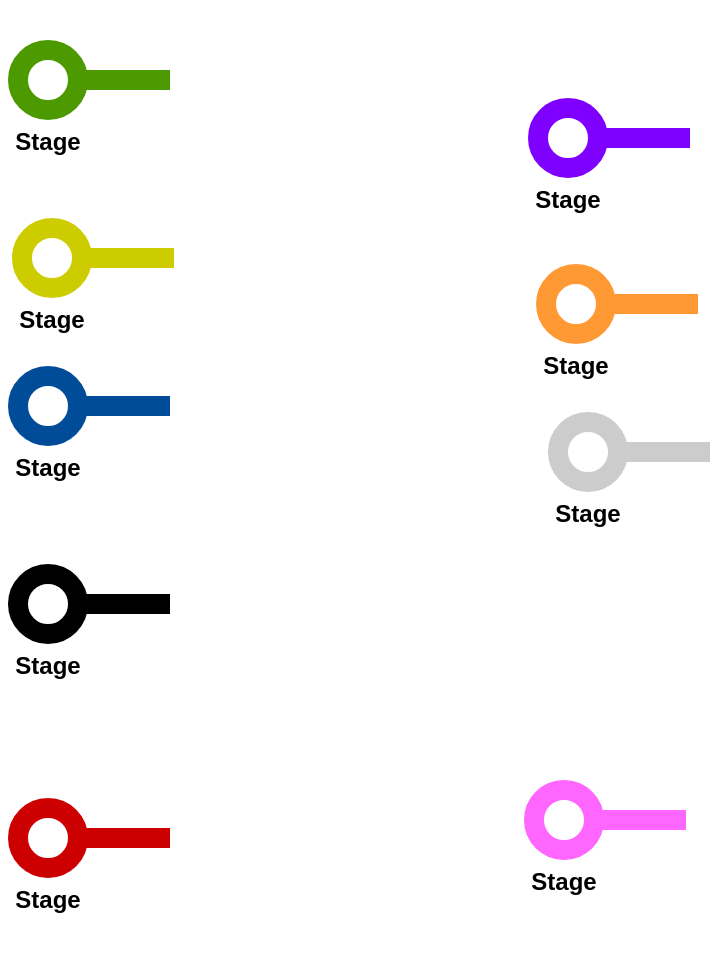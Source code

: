 <mxfile version="22.0.8" type="github">
  <diagram id="ej8ITI8DgRlynaLAY_jn" name="Seite-1">
    <mxGraphModel dx="4180" dy="3133" grid="0" gridSize="10" guides="1" tooltips="1" connect="1" arrows="1" fold="1" page="1" pageScale="1" pageWidth="3300" pageHeight="2339" math="0" shadow="0">
      <root>
        <mxCell id="0" />
        <mxCell id="1" parent="0" />
        <mxCell id="7Kinel-RLKGkp3Gv7fs0-1" value="" style="group;strokeColor=none;strokeWidth=1;fontSize=12;" vertex="1" connectable="0" parent="1">
          <mxGeometry x="-730" y="-525" width="80" height="80" as="geometry" />
        </mxCell>
        <mxCell id="7Kinel-RLKGkp3Gv7fs0-2" value="" style="group;fillColor=none;strokeColor=none;fontSize=16;" vertex="1" connectable="0" parent="7Kinel-RLKGkp3Gv7fs0-1">
          <mxGeometry width="80" height="80" as="geometry" />
        </mxCell>
        <mxCell id="7Kinel-RLKGkp3Gv7fs0-3" value="" style="group;strokeColor=none;fontSize=16;" vertex="1" connectable="0" parent="7Kinel-RLKGkp3Gv7fs0-1">
          <mxGeometry width="80" height="80" as="geometry" />
        </mxCell>
        <mxCell id="7Kinel-RLKGkp3Gv7fs0-4" value="" style="whiteSpace=wrap;html=1;aspect=fixed;fillColor=none;strokeColor=none;fontSize=16;" vertex="1" parent="7Kinel-RLKGkp3Gv7fs0-1">
          <mxGeometry width="80" height="80" as="geometry" />
        </mxCell>
        <mxCell id="7Kinel-RLKGkp3Gv7fs0-5" value="" style="endArrow=none;html=1;exitX=0;exitY=0.5;exitDx=0;exitDy=0;entryX=1;entryY=0.5;entryDx=0;entryDy=0;strokeWidth=10;fillColor=#e3c800;strokeColor=#004C99;rounded=0;fontSize=12;startSize=8;endSize=8;curved=1;" edge="1" parent="7Kinel-RLKGkp3Gv7fs0-1" source="7Kinel-RLKGkp3Gv7fs0-4" target="7Kinel-RLKGkp3Gv7fs0-4">
          <mxGeometry width="50" height="50" relative="1" as="geometry">
            <mxPoint x="160" y="110" as="sourcePoint" />
            <mxPoint x="210" y="60" as="targetPoint" />
          </mxGeometry>
        </mxCell>
        <mxCell id="7Kinel-RLKGkp3Gv7fs0-6" value="&lt;h5 style=&quot;font-size: 12px;&quot;&gt;Stage&lt;/h5&gt;" style="ellipse;whiteSpace=wrap;html=1;aspect=fixed;strokeColor=#004C99;strokeWidth=10;fillColor=#ffffff;gradientColor=none;align=center;verticalAlign=top;fontSize=12;spacingTop=12;" vertex="1" parent="7Kinel-RLKGkp3Gv7fs0-1">
          <mxGeometry x="4" y="25" width="30" height="30" as="geometry" />
        </mxCell>
        <mxCell id="7Kinel-RLKGkp3Gv7fs0-7" value="" style="group;strokeColor=none;strokeWidth=1;fontSize=12;" vertex="1" connectable="0" parent="1">
          <mxGeometry x="-730" y="-688" width="80" height="80" as="geometry" />
        </mxCell>
        <mxCell id="7Kinel-RLKGkp3Gv7fs0-8" value="" style="group;fillColor=none;strokeColor=none;fontSize=16;" vertex="1" connectable="0" parent="7Kinel-RLKGkp3Gv7fs0-7">
          <mxGeometry width="80" height="80" as="geometry" />
        </mxCell>
        <mxCell id="7Kinel-RLKGkp3Gv7fs0-9" value="" style="group;strokeColor=none;fontSize=16;" vertex="1" connectable="0" parent="7Kinel-RLKGkp3Gv7fs0-7">
          <mxGeometry width="80" height="80" as="geometry" />
        </mxCell>
        <mxCell id="7Kinel-RLKGkp3Gv7fs0-10" value="" style="whiteSpace=wrap;html=1;aspect=fixed;fillColor=none;strokeColor=none;fontSize=16;" vertex="1" parent="7Kinel-RLKGkp3Gv7fs0-7">
          <mxGeometry width="80" height="80" as="geometry" />
        </mxCell>
        <mxCell id="7Kinel-RLKGkp3Gv7fs0-11" value="" style="endArrow=none;html=1;exitX=0;exitY=0.5;exitDx=0;exitDy=0;entryX=1;entryY=0.5;entryDx=0;entryDy=0;strokeWidth=10;fillColor=#e3c800;strokeColor=#4D9900;rounded=0;fontSize=12;startSize=8;endSize=8;curved=1;" edge="1" parent="7Kinel-RLKGkp3Gv7fs0-7" source="7Kinel-RLKGkp3Gv7fs0-10" target="7Kinel-RLKGkp3Gv7fs0-10">
          <mxGeometry width="50" height="50" relative="1" as="geometry">
            <mxPoint x="160" y="110" as="sourcePoint" />
            <mxPoint x="210" y="60" as="targetPoint" />
          </mxGeometry>
        </mxCell>
        <mxCell id="7Kinel-RLKGkp3Gv7fs0-12" value="&lt;h5 style=&quot;font-size: 12px;&quot;&gt;Stage&lt;/h5&gt;" style="ellipse;whiteSpace=wrap;html=1;aspect=fixed;strokeColor=#4D9900;strokeWidth=10;fillColor=#ffffff;gradientColor=none;align=center;verticalAlign=top;fontSize=12;spacingTop=12;" vertex="1" parent="7Kinel-RLKGkp3Gv7fs0-7">
          <mxGeometry x="4" y="25" width="30" height="30" as="geometry" />
        </mxCell>
        <mxCell id="7Kinel-RLKGkp3Gv7fs0-13" value="" style="group;strokeColor=none;strokeWidth=1;fontSize=12;" vertex="1" connectable="0" parent="1">
          <mxGeometry x="-730" y="-426" width="80" height="80" as="geometry" />
        </mxCell>
        <mxCell id="7Kinel-RLKGkp3Gv7fs0-14" value="" style="group;fillColor=none;strokeColor=none;fontSize=16;" vertex="1" connectable="0" parent="7Kinel-RLKGkp3Gv7fs0-13">
          <mxGeometry width="80" height="80" as="geometry" />
        </mxCell>
        <mxCell id="7Kinel-RLKGkp3Gv7fs0-15" value="" style="group;strokeColor=none;fontSize=16;" vertex="1" connectable="0" parent="7Kinel-RLKGkp3Gv7fs0-13">
          <mxGeometry width="80" height="80" as="geometry" />
        </mxCell>
        <mxCell id="7Kinel-RLKGkp3Gv7fs0-16" value="" style="whiteSpace=wrap;html=1;aspect=fixed;fillColor=none;strokeColor=none;fontSize=16;" vertex="1" parent="7Kinel-RLKGkp3Gv7fs0-13">
          <mxGeometry width="80" height="80" as="geometry" />
        </mxCell>
        <mxCell id="7Kinel-RLKGkp3Gv7fs0-17" value="" style="endArrow=none;html=1;exitX=0;exitY=0.5;exitDx=0;exitDy=0;entryX=1;entryY=0.5;entryDx=0;entryDy=0;strokeWidth=10;fillColor=#e3c800;strokeColor=#000000;rounded=0;fontSize=12;startSize=8;endSize=8;curved=1;" edge="1" parent="7Kinel-RLKGkp3Gv7fs0-13" source="7Kinel-RLKGkp3Gv7fs0-16" target="7Kinel-RLKGkp3Gv7fs0-16">
          <mxGeometry width="50" height="50" relative="1" as="geometry">
            <mxPoint x="160" y="110" as="sourcePoint" />
            <mxPoint x="210" y="60" as="targetPoint" />
          </mxGeometry>
        </mxCell>
        <mxCell id="7Kinel-RLKGkp3Gv7fs0-18" value="&lt;h5 style=&quot;font-size: 12px;&quot;&gt;Stage&lt;/h5&gt;" style="ellipse;whiteSpace=wrap;html=1;aspect=fixed;strokeColor=#000000;strokeWidth=10;fillColor=#ffffff;gradientColor=none;align=center;verticalAlign=top;fontSize=12;spacingTop=12;" vertex="1" parent="7Kinel-RLKGkp3Gv7fs0-13">
          <mxGeometry x="4" y="25" width="30" height="30" as="geometry" />
        </mxCell>
        <mxCell id="7Kinel-RLKGkp3Gv7fs0-19" value="" style="group;strokeColor=none;strokeWidth=1;fontSize=12;" vertex="1" connectable="0" parent="1">
          <mxGeometry x="-730" y="-309" width="80" height="80" as="geometry" />
        </mxCell>
        <mxCell id="7Kinel-RLKGkp3Gv7fs0-20" value="" style="group;fillColor=none;strokeColor=none;fontSize=16;" vertex="1" connectable="0" parent="7Kinel-RLKGkp3Gv7fs0-19">
          <mxGeometry width="80" height="80" as="geometry" />
        </mxCell>
        <mxCell id="7Kinel-RLKGkp3Gv7fs0-21" value="" style="group;strokeColor=none;fontSize=16;" vertex="1" connectable="0" parent="7Kinel-RLKGkp3Gv7fs0-19">
          <mxGeometry width="80" height="80" as="geometry" />
        </mxCell>
        <mxCell id="7Kinel-RLKGkp3Gv7fs0-22" value="" style="whiteSpace=wrap;html=1;aspect=fixed;fillColor=none;strokeColor=none;fontSize=16;" vertex="1" parent="7Kinel-RLKGkp3Gv7fs0-19">
          <mxGeometry width="80" height="80" as="geometry" />
        </mxCell>
        <mxCell id="7Kinel-RLKGkp3Gv7fs0-23" value="" style="endArrow=none;html=1;exitX=0;exitY=0.5;exitDx=0;exitDy=0;entryX=1;entryY=0.5;entryDx=0;entryDy=0;strokeWidth=10;fillColor=#e3c800;strokeColor=#CC0000;rounded=0;fontSize=12;startSize=8;endSize=8;curved=1;" edge="1" parent="7Kinel-RLKGkp3Gv7fs0-19" source="7Kinel-RLKGkp3Gv7fs0-22" target="7Kinel-RLKGkp3Gv7fs0-22">
          <mxGeometry width="50" height="50" relative="1" as="geometry">
            <mxPoint x="160" y="110" as="sourcePoint" />
            <mxPoint x="210" y="60" as="targetPoint" />
          </mxGeometry>
        </mxCell>
        <mxCell id="7Kinel-RLKGkp3Gv7fs0-24" value="&lt;h5 style=&quot;font-size: 12px;&quot;&gt;Stage&lt;/h5&gt;" style="ellipse;whiteSpace=wrap;html=1;aspect=fixed;strokeColor=#CC0000;strokeWidth=10;fillColor=#ffffff;gradientColor=none;align=center;verticalAlign=top;fontSize=12;spacingTop=12;" vertex="1" parent="7Kinel-RLKGkp3Gv7fs0-19">
          <mxGeometry x="4" y="25" width="30" height="30" as="geometry" />
        </mxCell>
        <mxCell id="7Kinel-RLKGkp3Gv7fs0-25" value="" style="group;strokeColor=none;strokeWidth=1;fontSize=12;" vertex="1" connectable="0" parent="1">
          <mxGeometry x="-470" y="-659" width="80" height="80" as="geometry" />
        </mxCell>
        <mxCell id="7Kinel-RLKGkp3Gv7fs0-26" value="" style="group;fillColor=none;strokeColor=none;fontSize=16;" vertex="1" connectable="0" parent="7Kinel-RLKGkp3Gv7fs0-25">
          <mxGeometry width="80" height="80" as="geometry" />
        </mxCell>
        <mxCell id="7Kinel-RLKGkp3Gv7fs0-27" value="" style="group;strokeColor=none;fontSize=16;" vertex="1" connectable="0" parent="7Kinel-RLKGkp3Gv7fs0-25">
          <mxGeometry width="80" height="80" as="geometry" />
        </mxCell>
        <mxCell id="7Kinel-RLKGkp3Gv7fs0-28" value="" style="whiteSpace=wrap;html=1;aspect=fixed;fillColor=none;strokeColor=none;fontSize=16;" vertex="1" parent="7Kinel-RLKGkp3Gv7fs0-25">
          <mxGeometry width="80" height="80" as="geometry" />
        </mxCell>
        <mxCell id="7Kinel-RLKGkp3Gv7fs0-29" value="" style="endArrow=none;html=1;exitX=0;exitY=0.5;exitDx=0;exitDy=0;entryX=1;entryY=0.5;entryDx=0;entryDy=0;strokeWidth=10;fillColor=#e3c800;strokeColor=#7F00FF;rounded=0;fontSize=12;startSize=8;endSize=8;curved=1;" edge="1" parent="7Kinel-RLKGkp3Gv7fs0-25" source="7Kinel-RLKGkp3Gv7fs0-28" target="7Kinel-RLKGkp3Gv7fs0-28">
          <mxGeometry width="50" height="50" relative="1" as="geometry">
            <mxPoint x="160" y="110" as="sourcePoint" />
            <mxPoint x="210" y="60" as="targetPoint" />
          </mxGeometry>
        </mxCell>
        <mxCell id="7Kinel-RLKGkp3Gv7fs0-30" value="&lt;h5 style=&quot;font-size: 12px;&quot;&gt;Stage&lt;/h5&gt;" style="ellipse;whiteSpace=wrap;html=1;aspect=fixed;strokeColor=#7F00FF;strokeWidth=10;fillColor=#ffffff;gradientColor=none;align=center;verticalAlign=top;fontSize=12;spacingTop=12;" vertex="1" parent="7Kinel-RLKGkp3Gv7fs0-25">
          <mxGeometry x="4" y="25" width="30" height="30" as="geometry" />
        </mxCell>
        <mxCell id="7Kinel-RLKGkp3Gv7fs0-31" value="" style="group;strokeColor=none;strokeWidth=1;fontSize=12;" vertex="1" connectable="0" parent="1">
          <mxGeometry x="-460" y="-502" width="80" height="80" as="geometry" />
        </mxCell>
        <mxCell id="7Kinel-RLKGkp3Gv7fs0-32" value="" style="group;fillColor=none;strokeColor=none;fontSize=16;" vertex="1" connectable="0" parent="7Kinel-RLKGkp3Gv7fs0-31">
          <mxGeometry width="80" height="80" as="geometry" />
        </mxCell>
        <mxCell id="7Kinel-RLKGkp3Gv7fs0-33" value="" style="group;strokeColor=none;fontSize=16;" vertex="1" connectable="0" parent="7Kinel-RLKGkp3Gv7fs0-31">
          <mxGeometry width="80" height="80" as="geometry" />
        </mxCell>
        <mxCell id="7Kinel-RLKGkp3Gv7fs0-34" value="" style="whiteSpace=wrap;html=1;aspect=fixed;fillColor=none;strokeColor=none;fontSize=16;" vertex="1" parent="7Kinel-RLKGkp3Gv7fs0-31">
          <mxGeometry width="80" height="80" as="geometry" />
        </mxCell>
        <mxCell id="7Kinel-RLKGkp3Gv7fs0-35" value="" style="endArrow=none;html=1;exitX=0;exitY=0.5;exitDx=0;exitDy=0;entryX=1;entryY=0.5;entryDx=0;entryDy=0;strokeWidth=10;fillColor=#e3c800;strokeColor=#CCCCCC;rounded=0;fontSize=12;startSize=8;endSize=8;curved=1;" edge="1" parent="7Kinel-RLKGkp3Gv7fs0-31" source="7Kinel-RLKGkp3Gv7fs0-34" target="7Kinel-RLKGkp3Gv7fs0-34">
          <mxGeometry width="50" height="50" relative="1" as="geometry">
            <mxPoint x="160" y="110" as="sourcePoint" />
            <mxPoint x="210" y="60" as="targetPoint" />
          </mxGeometry>
        </mxCell>
        <mxCell id="7Kinel-RLKGkp3Gv7fs0-36" value="&lt;h5 style=&quot;font-size: 12px;&quot;&gt;Stage&lt;/h5&gt;" style="ellipse;whiteSpace=wrap;html=1;aspect=fixed;strokeColor=#CCCCCC;strokeWidth=10;fillColor=#ffffff;gradientColor=none;align=center;verticalAlign=top;fontSize=12;spacingTop=12;" vertex="1" parent="7Kinel-RLKGkp3Gv7fs0-31">
          <mxGeometry x="4" y="25" width="30" height="30" as="geometry" />
        </mxCell>
        <mxCell id="7Kinel-RLKGkp3Gv7fs0-37" value="" style="group;strokeColor=none;strokeWidth=1;fontSize=12;" vertex="1" connectable="0" parent="1">
          <mxGeometry x="-472" y="-318" width="80" height="80" as="geometry" />
        </mxCell>
        <mxCell id="7Kinel-RLKGkp3Gv7fs0-38" value="" style="group;fillColor=none;strokeColor=none;fontSize=16;" vertex="1" connectable="0" parent="7Kinel-RLKGkp3Gv7fs0-37">
          <mxGeometry width="80" height="80" as="geometry" />
        </mxCell>
        <mxCell id="7Kinel-RLKGkp3Gv7fs0-39" value="" style="group;strokeColor=none;fontSize=16;" vertex="1" connectable="0" parent="7Kinel-RLKGkp3Gv7fs0-37">
          <mxGeometry width="80" height="80" as="geometry" />
        </mxCell>
        <mxCell id="7Kinel-RLKGkp3Gv7fs0-40" value="" style="whiteSpace=wrap;html=1;aspect=fixed;fillColor=none;strokeColor=none;fontSize=16;" vertex="1" parent="7Kinel-RLKGkp3Gv7fs0-37">
          <mxGeometry width="80" height="80" as="geometry" />
        </mxCell>
        <mxCell id="7Kinel-RLKGkp3Gv7fs0-41" value="" style="endArrow=none;html=1;exitX=0;exitY=0.5;exitDx=0;exitDy=0;entryX=1;entryY=0.5;entryDx=0;entryDy=0;strokeWidth=10;fillColor=#e3c800;strokeColor=#FF66FF;rounded=0;fontSize=12;startSize=8;endSize=8;curved=1;" edge="1" parent="7Kinel-RLKGkp3Gv7fs0-37" source="7Kinel-RLKGkp3Gv7fs0-40" target="7Kinel-RLKGkp3Gv7fs0-40">
          <mxGeometry width="50" height="50" relative="1" as="geometry">
            <mxPoint x="160" y="110" as="sourcePoint" />
            <mxPoint x="210" y="60" as="targetPoint" />
          </mxGeometry>
        </mxCell>
        <mxCell id="7Kinel-RLKGkp3Gv7fs0-42" value="&lt;h5 style=&quot;font-size: 12px;&quot;&gt;Stage&lt;/h5&gt;" style="ellipse;whiteSpace=wrap;html=1;aspect=fixed;strokeColor=#FF66FF;strokeWidth=10;fillColor=#ffffff;gradientColor=none;align=center;verticalAlign=top;fontSize=12;spacingTop=12;" vertex="1" parent="7Kinel-RLKGkp3Gv7fs0-37">
          <mxGeometry x="4" y="25" width="30" height="30" as="geometry" />
        </mxCell>
        <mxCell id="7Kinel-RLKGkp3Gv7fs0-43" value="" style="group;strokeColor=none;strokeWidth=1;fontSize=12;" vertex="1" connectable="0" parent="1">
          <mxGeometry x="-728" y="-599" width="80" height="80" as="geometry" />
        </mxCell>
        <mxCell id="7Kinel-RLKGkp3Gv7fs0-44" value="" style="group;fillColor=none;strokeColor=none;fontSize=16;" vertex="1" connectable="0" parent="7Kinel-RLKGkp3Gv7fs0-43">
          <mxGeometry width="80" height="80" as="geometry" />
        </mxCell>
        <mxCell id="7Kinel-RLKGkp3Gv7fs0-45" value="" style="group;strokeColor=none;fontSize=16;" vertex="1" connectable="0" parent="7Kinel-RLKGkp3Gv7fs0-43">
          <mxGeometry width="80" height="80" as="geometry" />
        </mxCell>
        <mxCell id="7Kinel-RLKGkp3Gv7fs0-46" value="" style="whiteSpace=wrap;html=1;aspect=fixed;fillColor=none;strokeColor=none;fontSize=16;" vertex="1" parent="7Kinel-RLKGkp3Gv7fs0-43">
          <mxGeometry width="80" height="80" as="geometry" />
        </mxCell>
        <mxCell id="7Kinel-RLKGkp3Gv7fs0-47" value="" style="endArrow=none;html=1;exitX=0;exitY=0.5;exitDx=0;exitDy=0;entryX=1;entryY=0.5;entryDx=0;entryDy=0;strokeWidth=10;fillColor=#e3c800;strokeColor=#CCCC00;rounded=0;fontSize=12;startSize=8;endSize=8;curved=1;" edge="1" parent="7Kinel-RLKGkp3Gv7fs0-43" source="7Kinel-RLKGkp3Gv7fs0-46" target="7Kinel-RLKGkp3Gv7fs0-46">
          <mxGeometry width="50" height="50" relative="1" as="geometry">
            <mxPoint x="160" y="110" as="sourcePoint" />
            <mxPoint x="210" y="60" as="targetPoint" />
          </mxGeometry>
        </mxCell>
        <mxCell id="7Kinel-RLKGkp3Gv7fs0-48" value="&lt;h5 style=&quot;font-size: 12px;&quot;&gt;Stage&lt;/h5&gt;" style="ellipse;whiteSpace=wrap;html=1;aspect=fixed;strokeColor=#CCCC00;strokeWidth=10;fillColor=#ffffff;gradientColor=none;align=center;verticalAlign=top;fontSize=12;spacingTop=12;" vertex="1" parent="7Kinel-RLKGkp3Gv7fs0-43">
          <mxGeometry x="4" y="25" width="30" height="30" as="geometry" />
        </mxCell>
        <mxCell id="7Kinel-RLKGkp3Gv7fs0-55" value="" style="group;strokeColor=none;strokeWidth=1;fontSize=12;" vertex="1" connectable="0" parent="1">
          <mxGeometry x="-466" y="-576" width="80" height="80" as="geometry" />
        </mxCell>
        <mxCell id="7Kinel-RLKGkp3Gv7fs0-56" value="" style="group;fillColor=none;strokeColor=none;fontSize=16;" vertex="1" connectable="0" parent="7Kinel-RLKGkp3Gv7fs0-55">
          <mxGeometry width="80" height="80" as="geometry" />
        </mxCell>
        <mxCell id="7Kinel-RLKGkp3Gv7fs0-57" value="" style="group;strokeColor=none;fontSize=16;" vertex="1" connectable="0" parent="7Kinel-RLKGkp3Gv7fs0-55">
          <mxGeometry width="80" height="80" as="geometry" />
        </mxCell>
        <mxCell id="7Kinel-RLKGkp3Gv7fs0-58" value="" style="whiteSpace=wrap;html=1;aspect=fixed;fillColor=none;strokeColor=none;fontSize=16;" vertex="1" parent="7Kinel-RLKGkp3Gv7fs0-55">
          <mxGeometry width="80" height="80" as="geometry" />
        </mxCell>
        <mxCell id="7Kinel-RLKGkp3Gv7fs0-59" value="" style="endArrow=none;html=1;exitX=0;exitY=0.5;exitDx=0;exitDy=0;entryX=1;entryY=0.5;entryDx=0;entryDy=0;strokeWidth=10;fillColor=#e3c800;strokeColor=#FF9933;rounded=0;fontSize=12;startSize=8;endSize=8;curved=1;" edge="1" parent="7Kinel-RLKGkp3Gv7fs0-55" source="7Kinel-RLKGkp3Gv7fs0-58" target="7Kinel-RLKGkp3Gv7fs0-58">
          <mxGeometry width="50" height="50" relative="1" as="geometry">
            <mxPoint x="160" y="110" as="sourcePoint" />
            <mxPoint x="210" y="60" as="targetPoint" />
          </mxGeometry>
        </mxCell>
        <mxCell id="7Kinel-RLKGkp3Gv7fs0-60" value="&lt;h5 style=&quot;font-size: 12px;&quot;&gt;Stage&lt;/h5&gt;" style="ellipse;whiteSpace=wrap;html=1;aspect=fixed;strokeColor=#FF9933;strokeWidth=10;fillColor=#ffffff;gradientColor=none;align=center;verticalAlign=top;fontSize=12;spacingTop=12;" vertex="1" parent="7Kinel-RLKGkp3Gv7fs0-55">
          <mxGeometry x="4" y="25" width="30" height="30" as="geometry" />
        </mxCell>
      </root>
    </mxGraphModel>
  </diagram>
</mxfile>
